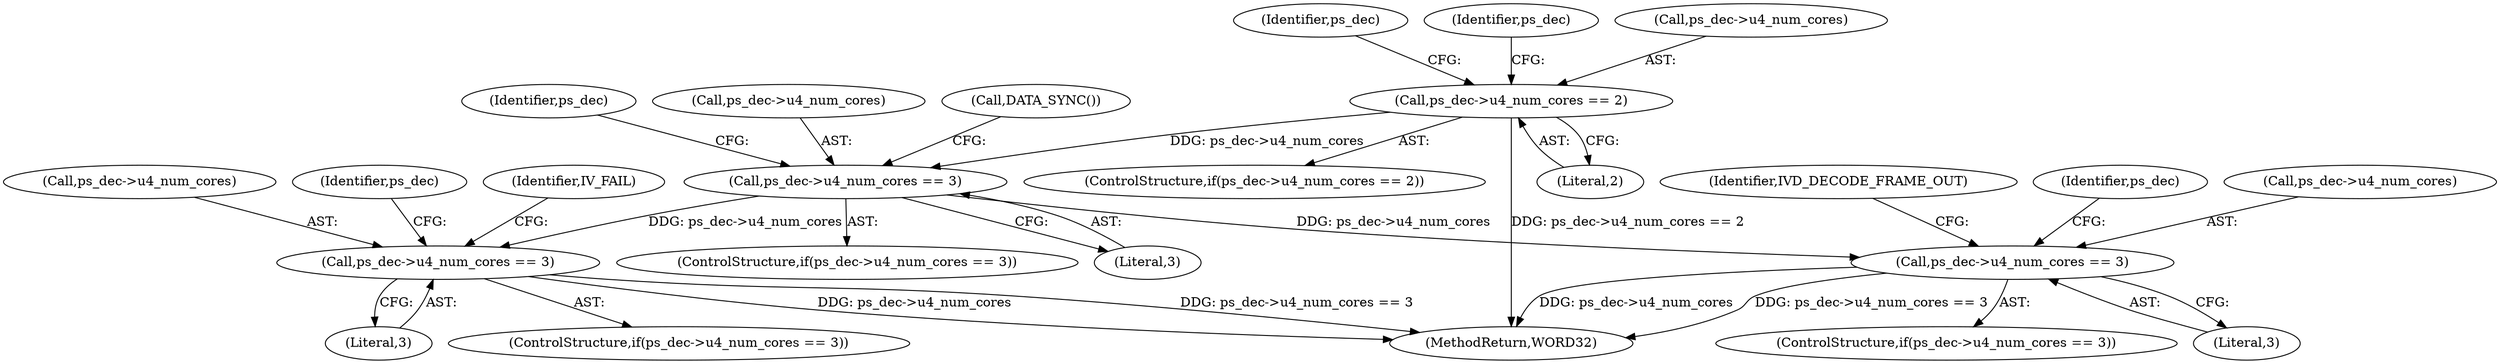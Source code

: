 digraph "0_Android_e86d3cfd2bc28dac421092106751e5638d54a848@pointer" {
"1001666" [label="(Call,ps_dec->u4_num_cores == 2)"];
"1001763" [label="(Call,ps_dec->u4_num_cores == 3)"];
"1001862" [label="(Call,ps_dec->u4_num_cores == 3)"];
"1002042" [label="(Call,ps_dec->u4_num_cores == 3)"];
"1001861" [label="(ControlStructure,if(ps_dec->u4_num_cores == 3))"];
"1001763" [label="(Call,ps_dec->u4_num_cores == 3)"];
"1001770" [label="(Identifier,ps_dec)"];
"1001676" [label="(Identifier,ps_dec)"];
"1002041" [label="(ControlStructure,if(ps_dec->u4_num_cores == 3))"];
"1001670" [label="(Literal,2)"];
"1001764" [label="(Call,ps_dec->u4_num_cores)"];
"1001761" [label="(Identifier,ps_dec)"];
"1001862" [label="(Call,ps_dec->u4_num_cores == 3)"];
"1001666" [label="(Call,ps_dec->u4_num_cores == 2)"];
"1002054" [label="(Identifier,IVD_DECODE_FRAME_OUT)"];
"1002049" [label="(Identifier,ps_dec)"];
"1001863" [label="(Call,ps_dec->u4_num_cores)"];
"1001665" [label="(ControlStructure,if(ps_dec->u4_num_cores == 2))"];
"1001771" [label="(Call,DATA_SYNC())"];
"1001866" [label="(Literal,3)"];
"1001767" [label="(Literal,3)"];
"1001869" [label="(Identifier,ps_dec)"];
"1001762" [label="(ControlStructure,if(ps_dec->u4_num_cores == 3))"];
"1002042" [label="(Call,ps_dec->u4_num_cores == 3)"];
"1001667" [label="(Call,ps_dec->u4_num_cores)"];
"1001871" [label="(Identifier,IV_FAIL)"];
"1002270" [label="(MethodReturn,WORD32)"];
"1002043" [label="(Call,ps_dec->u4_num_cores)"];
"1002046" [label="(Literal,3)"];
"1001666" -> "1001665"  [label="AST: "];
"1001666" -> "1001670"  [label="CFG: "];
"1001667" -> "1001666"  [label="AST: "];
"1001670" -> "1001666"  [label="AST: "];
"1001676" -> "1001666"  [label="CFG: "];
"1001761" -> "1001666"  [label="CFG: "];
"1001666" -> "1002270"  [label="DDG: ps_dec->u4_num_cores == 2"];
"1001666" -> "1001763"  [label="DDG: ps_dec->u4_num_cores"];
"1001763" -> "1001762"  [label="AST: "];
"1001763" -> "1001767"  [label="CFG: "];
"1001764" -> "1001763"  [label="AST: "];
"1001767" -> "1001763"  [label="AST: "];
"1001770" -> "1001763"  [label="CFG: "];
"1001771" -> "1001763"  [label="CFG: "];
"1001763" -> "1001862"  [label="DDG: ps_dec->u4_num_cores"];
"1001763" -> "1002042"  [label="DDG: ps_dec->u4_num_cores"];
"1001862" -> "1001861"  [label="AST: "];
"1001862" -> "1001866"  [label="CFG: "];
"1001863" -> "1001862"  [label="AST: "];
"1001866" -> "1001862"  [label="AST: "];
"1001869" -> "1001862"  [label="CFG: "];
"1001871" -> "1001862"  [label="CFG: "];
"1001862" -> "1002270"  [label="DDG: ps_dec->u4_num_cores == 3"];
"1001862" -> "1002270"  [label="DDG: ps_dec->u4_num_cores"];
"1002042" -> "1002041"  [label="AST: "];
"1002042" -> "1002046"  [label="CFG: "];
"1002043" -> "1002042"  [label="AST: "];
"1002046" -> "1002042"  [label="AST: "];
"1002049" -> "1002042"  [label="CFG: "];
"1002054" -> "1002042"  [label="CFG: "];
"1002042" -> "1002270"  [label="DDG: ps_dec->u4_num_cores == 3"];
"1002042" -> "1002270"  [label="DDG: ps_dec->u4_num_cores"];
}
